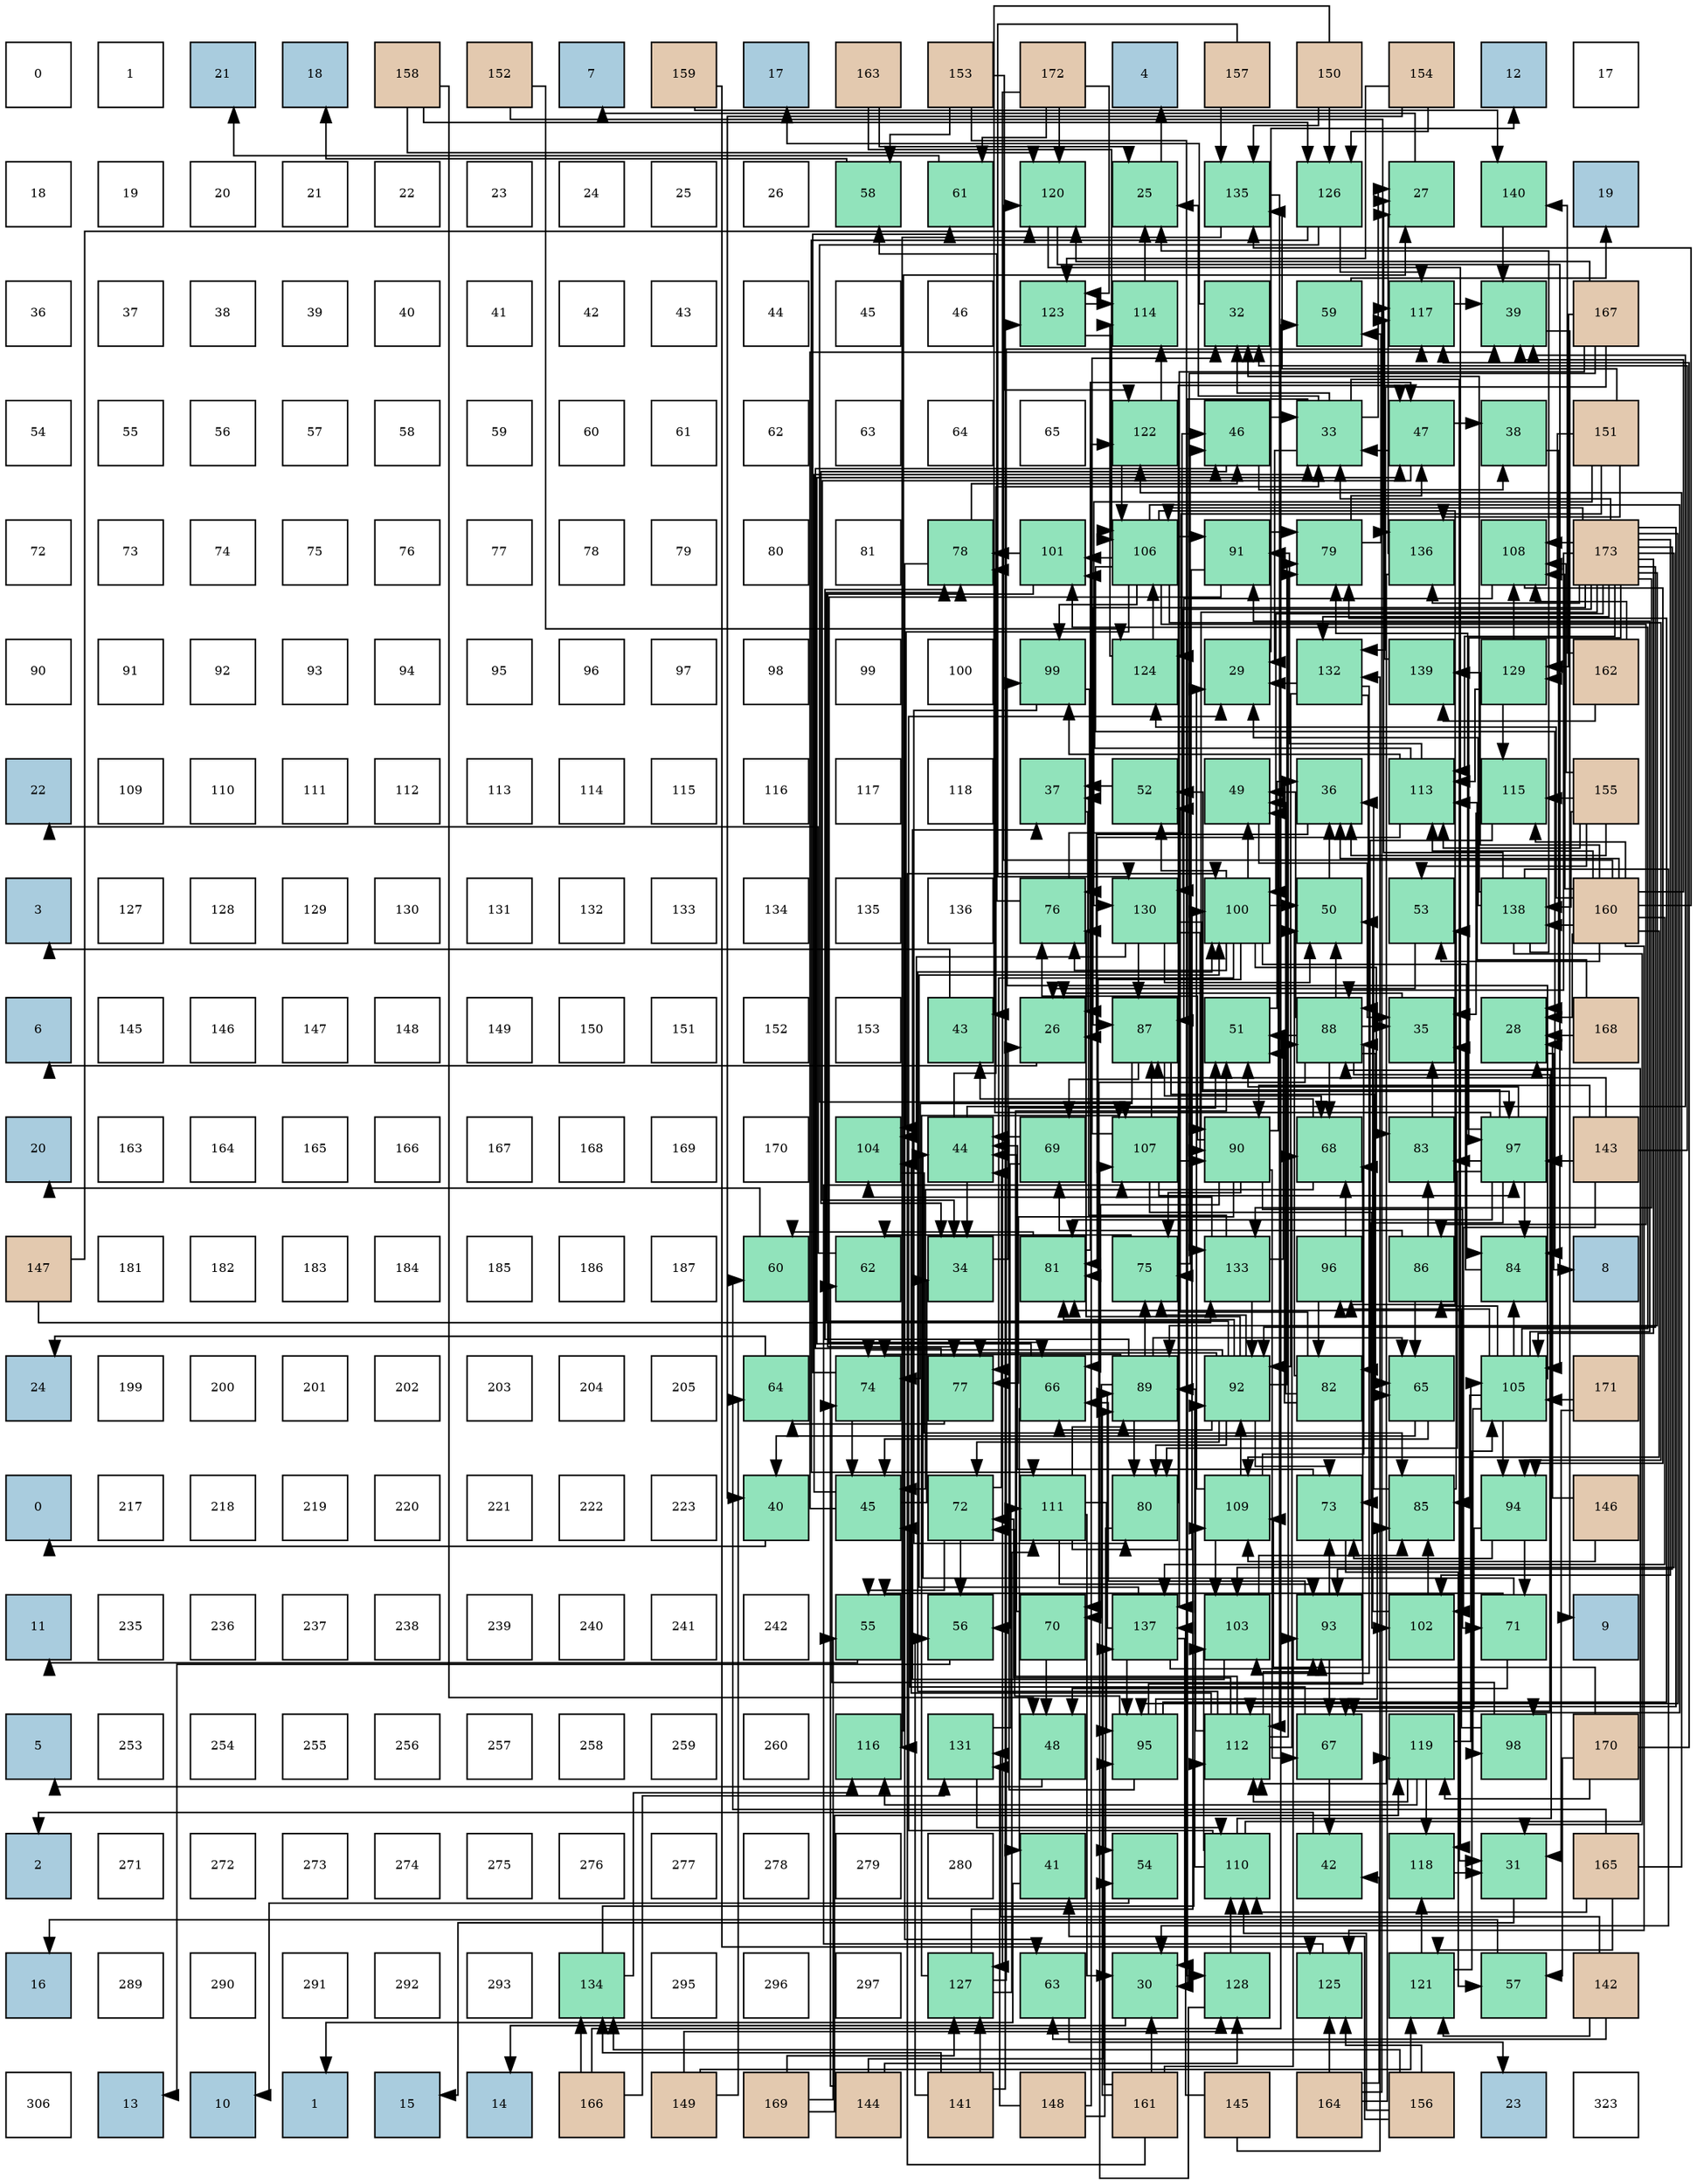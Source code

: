 digraph layout{
 rankdir=TB;
 splines=ortho;
 node [style=filled shape=square fixedsize=true width=0.6];
0[label="0", fontsize=8, fillcolor="#ffffff"];
1[label="1", fontsize=8, fillcolor="#ffffff"];
2[label="21", fontsize=8, fillcolor="#a9ccde"];
3[label="18", fontsize=8, fillcolor="#a9ccde"];
4[label="158", fontsize=8, fillcolor="#e3c9af"];
5[label="152", fontsize=8, fillcolor="#e3c9af"];
6[label="7", fontsize=8, fillcolor="#a9ccde"];
7[label="159", fontsize=8, fillcolor="#e3c9af"];
8[label="17", fontsize=8, fillcolor="#a9ccde"];
9[label="163", fontsize=8, fillcolor="#e3c9af"];
10[label="153", fontsize=8, fillcolor="#e3c9af"];
11[label="172", fontsize=8, fillcolor="#e3c9af"];
12[label="4", fontsize=8, fillcolor="#a9ccde"];
13[label="157", fontsize=8, fillcolor="#e3c9af"];
14[label="150", fontsize=8, fillcolor="#e3c9af"];
15[label="154", fontsize=8, fillcolor="#e3c9af"];
16[label="12", fontsize=8, fillcolor="#a9ccde"];
17[label="17", fontsize=8, fillcolor="#ffffff"];
18[label="18", fontsize=8, fillcolor="#ffffff"];
19[label="19", fontsize=8, fillcolor="#ffffff"];
20[label="20", fontsize=8, fillcolor="#ffffff"];
21[label="21", fontsize=8, fillcolor="#ffffff"];
22[label="22", fontsize=8, fillcolor="#ffffff"];
23[label="23", fontsize=8, fillcolor="#ffffff"];
24[label="24", fontsize=8, fillcolor="#ffffff"];
25[label="25", fontsize=8, fillcolor="#ffffff"];
26[label="26", fontsize=8, fillcolor="#ffffff"];
27[label="58", fontsize=8, fillcolor="#91e3bb"];
28[label="61", fontsize=8, fillcolor="#91e3bb"];
29[label="120", fontsize=8, fillcolor="#91e3bb"];
30[label="25", fontsize=8, fillcolor="#91e3bb"];
31[label="135", fontsize=8, fillcolor="#91e3bb"];
32[label="126", fontsize=8, fillcolor="#91e3bb"];
33[label="27", fontsize=8, fillcolor="#91e3bb"];
34[label="140", fontsize=8, fillcolor="#91e3bb"];
35[label="19", fontsize=8, fillcolor="#a9ccde"];
36[label="36", fontsize=8, fillcolor="#ffffff"];
37[label="37", fontsize=8, fillcolor="#ffffff"];
38[label="38", fontsize=8, fillcolor="#ffffff"];
39[label="39", fontsize=8, fillcolor="#ffffff"];
40[label="40", fontsize=8, fillcolor="#ffffff"];
41[label="41", fontsize=8, fillcolor="#ffffff"];
42[label="42", fontsize=8, fillcolor="#ffffff"];
43[label="43", fontsize=8, fillcolor="#ffffff"];
44[label="44", fontsize=8, fillcolor="#ffffff"];
45[label="45", fontsize=8, fillcolor="#ffffff"];
46[label="46", fontsize=8, fillcolor="#ffffff"];
47[label="123", fontsize=8, fillcolor="#91e3bb"];
48[label="114", fontsize=8, fillcolor="#91e3bb"];
49[label="32", fontsize=8, fillcolor="#91e3bb"];
50[label="59", fontsize=8, fillcolor="#91e3bb"];
51[label="117", fontsize=8, fillcolor="#91e3bb"];
52[label="39", fontsize=8, fillcolor="#91e3bb"];
53[label="167", fontsize=8, fillcolor="#e3c9af"];
54[label="54", fontsize=8, fillcolor="#ffffff"];
55[label="55", fontsize=8, fillcolor="#ffffff"];
56[label="56", fontsize=8, fillcolor="#ffffff"];
57[label="57", fontsize=8, fillcolor="#ffffff"];
58[label="58", fontsize=8, fillcolor="#ffffff"];
59[label="59", fontsize=8, fillcolor="#ffffff"];
60[label="60", fontsize=8, fillcolor="#ffffff"];
61[label="61", fontsize=8, fillcolor="#ffffff"];
62[label="62", fontsize=8, fillcolor="#ffffff"];
63[label="63", fontsize=8, fillcolor="#ffffff"];
64[label="64", fontsize=8, fillcolor="#ffffff"];
65[label="65", fontsize=8, fillcolor="#ffffff"];
66[label="122", fontsize=8, fillcolor="#91e3bb"];
67[label="46", fontsize=8, fillcolor="#91e3bb"];
68[label="33", fontsize=8, fillcolor="#91e3bb"];
69[label="47", fontsize=8, fillcolor="#91e3bb"];
70[label="38", fontsize=8, fillcolor="#91e3bb"];
71[label="151", fontsize=8, fillcolor="#e3c9af"];
72[label="72", fontsize=8, fillcolor="#ffffff"];
73[label="73", fontsize=8, fillcolor="#ffffff"];
74[label="74", fontsize=8, fillcolor="#ffffff"];
75[label="75", fontsize=8, fillcolor="#ffffff"];
76[label="76", fontsize=8, fillcolor="#ffffff"];
77[label="77", fontsize=8, fillcolor="#ffffff"];
78[label="78", fontsize=8, fillcolor="#ffffff"];
79[label="79", fontsize=8, fillcolor="#ffffff"];
80[label="80", fontsize=8, fillcolor="#ffffff"];
81[label="81", fontsize=8, fillcolor="#ffffff"];
82[label="78", fontsize=8, fillcolor="#91e3bb"];
83[label="101", fontsize=8, fillcolor="#91e3bb"];
84[label="106", fontsize=8, fillcolor="#91e3bb"];
85[label="91", fontsize=8, fillcolor="#91e3bb"];
86[label="79", fontsize=8, fillcolor="#91e3bb"];
87[label="136", fontsize=8, fillcolor="#91e3bb"];
88[label="108", fontsize=8, fillcolor="#91e3bb"];
89[label="173", fontsize=8, fillcolor="#e3c9af"];
90[label="90", fontsize=8, fillcolor="#ffffff"];
91[label="91", fontsize=8, fillcolor="#ffffff"];
92[label="92", fontsize=8, fillcolor="#ffffff"];
93[label="93", fontsize=8, fillcolor="#ffffff"];
94[label="94", fontsize=8, fillcolor="#ffffff"];
95[label="95", fontsize=8, fillcolor="#ffffff"];
96[label="96", fontsize=8, fillcolor="#ffffff"];
97[label="97", fontsize=8, fillcolor="#ffffff"];
98[label="98", fontsize=8, fillcolor="#ffffff"];
99[label="99", fontsize=8, fillcolor="#ffffff"];
100[label="100", fontsize=8, fillcolor="#ffffff"];
101[label="99", fontsize=8, fillcolor="#91e3bb"];
102[label="124", fontsize=8, fillcolor="#91e3bb"];
103[label="29", fontsize=8, fillcolor="#91e3bb"];
104[label="132", fontsize=8, fillcolor="#91e3bb"];
105[label="139", fontsize=8, fillcolor="#91e3bb"];
106[label="129", fontsize=8, fillcolor="#91e3bb"];
107[label="162", fontsize=8, fillcolor="#e3c9af"];
108[label="22", fontsize=8, fillcolor="#a9ccde"];
109[label="109", fontsize=8, fillcolor="#ffffff"];
110[label="110", fontsize=8, fillcolor="#ffffff"];
111[label="111", fontsize=8, fillcolor="#ffffff"];
112[label="112", fontsize=8, fillcolor="#ffffff"];
113[label="113", fontsize=8, fillcolor="#ffffff"];
114[label="114", fontsize=8, fillcolor="#ffffff"];
115[label="115", fontsize=8, fillcolor="#ffffff"];
116[label="116", fontsize=8, fillcolor="#ffffff"];
117[label="117", fontsize=8, fillcolor="#ffffff"];
118[label="118", fontsize=8, fillcolor="#ffffff"];
119[label="37", fontsize=8, fillcolor="#91e3bb"];
120[label="52", fontsize=8, fillcolor="#91e3bb"];
121[label="49", fontsize=8, fillcolor="#91e3bb"];
122[label="36", fontsize=8, fillcolor="#91e3bb"];
123[label="113", fontsize=8, fillcolor="#91e3bb"];
124[label="115", fontsize=8, fillcolor="#91e3bb"];
125[label="155", fontsize=8, fillcolor="#e3c9af"];
126[label="3", fontsize=8, fillcolor="#a9ccde"];
127[label="127", fontsize=8, fillcolor="#ffffff"];
128[label="128", fontsize=8, fillcolor="#ffffff"];
129[label="129", fontsize=8, fillcolor="#ffffff"];
130[label="130", fontsize=8, fillcolor="#ffffff"];
131[label="131", fontsize=8, fillcolor="#ffffff"];
132[label="132", fontsize=8, fillcolor="#ffffff"];
133[label="133", fontsize=8, fillcolor="#ffffff"];
134[label="134", fontsize=8, fillcolor="#ffffff"];
135[label="135", fontsize=8, fillcolor="#ffffff"];
136[label="136", fontsize=8, fillcolor="#ffffff"];
137[label="76", fontsize=8, fillcolor="#91e3bb"];
138[label="130", fontsize=8, fillcolor="#91e3bb"];
139[label="100", fontsize=8, fillcolor="#91e3bb"];
140[label="50", fontsize=8, fillcolor="#91e3bb"];
141[label="53", fontsize=8, fillcolor="#91e3bb"];
142[label="138", fontsize=8, fillcolor="#91e3bb"];
143[label="160", fontsize=8, fillcolor="#e3c9af"];
144[label="6", fontsize=8, fillcolor="#a9ccde"];
145[label="145", fontsize=8, fillcolor="#ffffff"];
146[label="146", fontsize=8, fillcolor="#ffffff"];
147[label="147", fontsize=8, fillcolor="#ffffff"];
148[label="148", fontsize=8, fillcolor="#ffffff"];
149[label="149", fontsize=8, fillcolor="#ffffff"];
150[label="150", fontsize=8, fillcolor="#ffffff"];
151[label="151", fontsize=8, fillcolor="#ffffff"];
152[label="152", fontsize=8, fillcolor="#ffffff"];
153[label="153", fontsize=8, fillcolor="#ffffff"];
154[label="43", fontsize=8, fillcolor="#91e3bb"];
155[label="26", fontsize=8, fillcolor="#91e3bb"];
156[label="87", fontsize=8, fillcolor="#91e3bb"];
157[label="51", fontsize=8, fillcolor="#91e3bb"];
158[label="88", fontsize=8, fillcolor="#91e3bb"];
159[label="35", fontsize=8, fillcolor="#91e3bb"];
160[label="28", fontsize=8, fillcolor="#91e3bb"];
161[label="168", fontsize=8, fillcolor="#e3c9af"];
162[label="20", fontsize=8, fillcolor="#a9ccde"];
163[label="163", fontsize=8, fillcolor="#ffffff"];
164[label="164", fontsize=8, fillcolor="#ffffff"];
165[label="165", fontsize=8, fillcolor="#ffffff"];
166[label="166", fontsize=8, fillcolor="#ffffff"];
167[label="167", fontsize=8, fillcolor="#ffffff"];
168[label="168", fontsize=8, fillcolor="#ffffff"];
169[label="169", fontsize=8, fillcolor="#ffffff"];
170[label="170", fontsize=8, fillcolor="#ffffff"];
171[label="104", fontsize=8, fillcolor="#91e3bb"];
172[label="44", fontsize=8, fillcolor="#91e3bb"];
173[label="69", fontsize=8, fillcolor="#91e3bb"];
174[label="107", fontsize=8, fillcolor="#91e3bb"];
175[label="90", fontsize=8, fillcolor="#91e3bb"];
176[label="68", fontsize=8, fillcolor="#91e3bb"];
177[label="83", fontsize=8, fillcolor="#91e3bb"];
178[label="97", fontsize=8, fillcolor="#91e3bb"];
179[label="143", fontsize=8, fillcolor="#e3c9af"];
180[label="147", fontsize=8, fillcolor="#e3c9af"];
181[label="181", fontsize=8, fillcolor="#ffffff"];
182[label="182", fontsize=8, fillcolor="#ffffff"];
183[label="183", fontsize=8, fillcolor="#ffffff"];
184[label="184", fontsize=8, fillcolor="#ffffff"];
185[label="185", fontsize=8, fillcolor="#ffffff"];
186[label="186", fontsize=8, fillcolor="#ffffff"];
187[label="187", fontsize=8, fillcolor="#ffffff"];
188[label="60", fontsize=8, fillcolor="#91e3bb"];
189[label="62", fontsize=8, fillcolor="#91e3bb"];
190[label="34", fontsize=8, fillcolor="#91e3bb"];
191[label="81", fontsize=8, fillcolor="#91e3bb"];
192[label="75", fontsize=8, fillcolor="#91e3bb"];
193[label="133", fontsize=8, fillcolor="#91e3bb"];
194[label="96", fontsize=8, fillcolor="#91e3bb"];
195[label="86", fontsize=8, fillcolor="#91e3bb"];
196[label="84", fontsize=8, fillcolor="#91e3bb"];
197[label="8", fontsize=8, fillcolor="#a9ccde"];
198[label="24", fontsize=8, fillcolor="#a9ccde"];
199[label="199", fontsize=8, fillcolor="#ffffff"];
200[label="200", fontsize=8, fillcolor="#ffffff"];
201[label="201", fontsize=8, fillcolor="#ffffff"];
202[label="202", fontsize=8, fillcolor="#ffffff"];
203[label="203", fontsize=8, fillcolor="#ffffff"];
204[label="204", fontsize=8, fillcolor="#ffffff"];
205[label="205", fontsize=8, fillcolor="#ffffff"];
206[label="64", fontsize=8, fillcolor="#91e3bb"];
207[label="74", fontsize=8, fillcolor="#91e3bb"];
208[label="77", fontsize=8, fillcolor="#91e3bb"];
209[label="66", fontsize=8, fillcolor="#91e3bb"];
210[label="89", fontsize=8, fillcolor="#91e3bb"];
211[label="92", fontsize=8, fillcolor="#91e3bb"];
212[label="82", fontsize=8, fillcolor="#91e3bb"];
213[label="65", fontsize=8, fillcolor="#91e3bb"];
214[label="105", fontsize=8, fillcolor="#91e3bb"];
215[label="171", fontsize=8, fillcolor="#e3c9af"];
216[label="0", fontsize=8, fillcolor="#a9ccde"];
217[label="217", fontsize=8, fillcolor="#ffffff"];
218[label="218", fontsize=8, fillcolor="#ffffff"];
219[label="219", fontsize=8, fillcolor="#ffffff"];
220[label="220", fontsize=8, fillcolor="#ffffff"];
221[label="221", fontsize=8, fillcolor="#ffffff"];
222[label="222", fontsize=8, fillcolor="#ffffff"];
223[label="223", fontsize=8, fillcolor="#ffffff"];
224[label="40", fontsize=8, fillcolor="#91e3bb"];
225[label="45", fontsize=8, fillcolor="#91e3bb"];
226[label="72", fontsize=8, fillcolor="#91e3bb"];
227[label="111", fontsize=8, fillcolor="#91e3bb"];
228[label="80", fontsize=8, fillcolor="#91e3bb"];
229[label="109", fontsize=8, fillcolor="#91e3bb"];
230[label="73", fontsize=8, fillcolor="#91e3bb"];
231[label="85", fontsize=8, fillcolor="#91e3bb"];
232[label="94", fontsize=8, fillcolor="#91e3bb"];
233[label="146", fontsize=8, fillcolor="#e3c9af"];
234[label="11", fontsize=8, fillcolor="#a9ccde"];
235[label="235", fontsize=8, fillcolor="#ffffff"];
236[label="236", fontsize=8, fillcolor="#ffffff"];
237[label="237", fontsize=8, fillcolor="#ffffff"];
238[label="238", fontsize=8, fillcolor="#ffffff"];
239[label="239", fontsize=8, fillcolor="#ffffff"];
240[label="240", fontsize=8, fillcolor="#ffffff"];
241[label="241", fontsize=8, fillcolor="#ffffff"];
242[label="242", fontsize=8, fillcolor="#ffffff"];
243[label="55", fontsize=8, fillcolor="#91e3bb"];
244[label="56", fontsize=8, fillcolor="#91e3bb"];
245[label="70", fontsize=8, fillcolor="#91e3bb"];
246[label="137", fontsize=8, fillcolor="#91e3bb"];
247[label="103", fontsize=8, fillcolor="#91e3bb"];
248[label="93", fontsize=8, fillcolor="#91e3bb"];
249[label="102", fontsize=8, fillcolor="#91e3bb"];
250[label="71", fontsize=8, fillcolor="#91e3bb"];
251[label="9", fontsize=8, fillcolor="#a9ccde"];
252[label="5", fontsize=8, fillcolor="#a9ccde"];
253[label="253", fontsize=8, fillcolor="#ffffff"];
254[label="254", fontsize=8, fillcolor="#ffffff"];
255[label="255", fontsize=8, fillcolor="#ffffff"];
256[label="256", fontsize=8, fillcolor="#ffffff"];
257[label="257", fontsize=8, fillcolor="#ffffff"];
258[label="258", fontsize=8, fillcolor="#ffffff"];
259[label="259", fontsize=8, fillcolor="#ffffff"];
260[label="260", fontsize=8, fillcolor="#ffffff"];
261[label="116", fontsize=8, fillcolor="#91e3bb"];
262[label="131", fontsize=8, fillcolor="#91e3bb"];
263[label="48", fontsize=8, fillcolor="#91e3bb"];
264[label="95", fontsize=8, fillcolor="#91e3bb"];
265[label="112", fontsize=8, fillcolor="#91e3bb"];
266[label="67", fontsize=8, fillcolor="#91e3bb"];
267[label="119", fontsize=8, fillcolor="#91e3bb"];
268[label="98", fontsize=8, fillcolor="#91e3bb"];
269[label="170", fontsize=8, fillcolor="#e3c9af"];
270[label="2", fontsize=8, fillcolor="#a9ccde"];
271[label="271", fontsize=8, fillcolor="#ffffff"];
272[label="272", fontsize=8, fillcolor="#ffffff"];
273[label="273", fontsize=8, fillcolor="#ffffff"];
274[label="274", fontsize=8, fillcolor="#ffffff"];
275[label="275", fontsize=8, fillcolor="#ffffff"];
276[label="276", fontsize=8, fillcolor="#ffffff"];
277[label="277", fontsize=8, fillcolor="#ffffff"];
278[label="278", fontsize=8, fillcolor="#ffffff"];
279[label="279", fontsize=8, fillcolor="#ffffff"];
280[label="280", fontsize=8, fillcolor="#ffffff"];
281[label="41", fontsize=8, fillcolor="#91e3bb"];
282[label="54", fontsize=8, fillcolor="#91e3bb"];
283[label="110", fontsize=8, fillcolor="#91e3bb"];
284[label="42", fontsize=8, fillcolor="#91e3bb"];
285[label="118", fontsize=8, fillcolor="#91e3bb"];
286[label="31", fontsize=8, fillcolor="#91e3bb"];
287[label="165", fontsize=8, fillcolor="#e3c9af"];
288[label="16", fontsize=8, fillcolor="#a9ccde"];
289[label="289", fontsize=8, fillcolor="#ffffff"];
290[label="290", fontsize=8, fillcolor="#ffffff"];
291[label="291", fontsize=8, fillcolor="#ffffff"];
292[label="292", fontsize=8, fillcolor="#ffffff"];
293[label="293", fontsize=8, fillcolor="#ffffff"];
294[label="134", fontsize=8, fillcolor="#91e3bb"];
295[label="295", fontsize=8, fillcolor="#ffffff"];
296[label="296", fontsize=8, fillcolor="#ffffff"];
297[label="297", fontsize=8, fillcolor="#ffffff"];
298[label="127", fontsize=8, fillcolor="#91e3bb"];
299[label="63", fontsize=8, fillcolor="#91e3bb"];
300[label="30", fontsize=8, fillcolor="#91e3bb"];
301[label="128", fontsize=8, fillcolor="#91e3bb"];
302[label="125", fontsize=8, fillcolor="#91e3bb"];
303[label="121", fontsize=8, fillcolor="#91e3bb"];
304[label="57", fontsize=8, fillcolor="#91e3bb"];
305[label="142", fontsize=8, fillcolor="#e3c9af"];
306[label="306", fontsize=8, fillcolor="#ffffff"];
307[label="13", fontsize=8, fillcolor="#a9ccde"];
308[label="10", fontsize=8, fillcolor="#a9ccde"];
309[label="1", fontsize=8, fillcolor="#a9ccde"];
310[label="15", fontsize=8, fillcolor="#a9ccde"];
311[label="14", fontsize=8, fillcolor="#a9ccde"];
312[label="166", fontsize=8, fillcolor="#e3c9af"];
313[label="149", fontsize=8, fillcolor="#e3c9af"];
314[label="169", fontsize=8, fillcolor="#e3c9af"];
315[label="144", fontsize=8, fillcolor="#e3c9af"];
316[label="141", fontsize=8, fillcolor="#e3c9af"];
317[label="148", fontsize=8, fillcolor="#e3c9af"];
318[label="161", fontsize=8, fillcolor="#e3c9af"];
319[label="145", fontsize=8, fillcolor="#e3c9af"];
320[label="164", fontsize=8, fillcolor="#e3c9af"];
321[label="156", fontsize=8, fillcolor="#e3c9af"];
322[label="23", fontsize=8, fillcolor="#a9ccde"];
323[label="323", fontsize=8, fillcolor="#ffffff"];
edge [constraint=false, style=vis];30 -> 12;
155 -> 144;
33 -> 6;
160 -> 197;
103 -> 16;
300 -> 311;
286 -> 310;
49 -> 8;
68 -> 30;
68 -> 33;
68 -> 103;
68 -> 300;
68 -> 286;
68 -> 49;
190 -> 155;
159 -> 155;
122 -> 155;
119 -> 155;
70 -> 160;
52 -> 251;
224 -> 216;
281 -> 309;
284 -> 270;
154 -> 126;
172 -> 68;
172 -> 190;
172 -> 52;
225 -> 68;
225 -> 190;
225 -> 52;
67 -> 68;
67 -> 190;
67 -> 70;
69 -> 68;
69 -> 190;
69 -> 70;
263 -> 252;
121 -> 159;
140 -> 122;
157 -> 122;
120 -> 119;
141 -> 155;
282 -> 308;
243 -> 234;
244 -> 307;
304 -> 288;
27 -> 3;
50 -> 35;
188 -> 162;
28 -> 2;
189 -> 108;
299 -> 322;
206 -> 198;
213 -> 224;
213 -> 225;
209 -> 281;
209 -> 69;
266 -> 284;
266 -> 225;
176 -> 154;
176 -> 225;
173 -> 172;
173 -> 244;
245 -> 172;
245 -> 263;
250 -> 172;
250 -> 263;
250 -> 243;
226 -> 172;
226 -> 243;
226 -> 244;
230 -> 172;
230 -> 304;
207 -> 225;
207 -> 28;
192 -> 67;
192 -> 189;
137 -> 67;
137 -> 27;
208 -> 67;
208 -> 206;
82 -> 67;
82 -> 299;
86 -> 69;
86 -> 50;
228 -> 69;
228 -> 282;
191 -> 69;
191 -> 188;
212 -> 121;
212 -> 140;
212 -> 157;
212 -> 120;
177 -> 159;
196 -> 159;
231 -> 122;
231 -> 141;
195 -> 213;
195 -> 173;
195 -> 177;
156 -> 213;
156 -> 176;
156 -> 173;
156 -> 207;
158 -> 159;
158 -> 121;
158 -> 140;
158 -> 157;
158 -> 213;
158 -> 266;
158 -> 176;
158 -> 245;
210 -> 213;
210 -> 245;
210 -> 207;
210 -> 192;
210 -> 82;
210 -> 228;
175 -> 121;
175 -> 209;
175 -> 266;
175 -> 250;
175 -> 192;
175 -> 137;
175 -> 208;
85 -> 209;
85 -> 192;
85 -> 86;
211 -> 209;
211 -> 226;
211 -> 230;
211 -> 207;
211 -> 192;
211 -> 137;
211 -> 208;
211 -> 82;
211 -> 86;
211 -> 228;
211 -> 191;
248 -> 209;
248 -> 266;
248 -> 230;
232 -> 266;
232 -> 250;
232 -> 230;
264 -> 157;
264 -> 176;
264 -> 226;
264 -> 86;
264 -> 231;
194 -> 176;
194 -> 212;
178 -> 157;
178 -> 120;
178 -> 230;
178 -> 82;
178 -> 86;
178 -> 228;
178 -> 191;
178 -> 177;
178 -> 196;
268 -> 207;
268 -> 191;
101 -> 137;
101 -> 228;
139 -> 121;
139 -> 140;
139 -> 120;
139 -> 137;
139 -> 208;
139 -> 191;
139 -> 177;
139 -> 196;
83 -> 208;
83 -> 82;
249 -> 140;
249 -> 231;
247 -> 119;
247 -> 231;
171 -> 231;
214 -> 196;
214 -> 231;
214 -> 195;
214 -> 85;
214 -> 232;
214 -> 194;
214 -> 268;
214 -> 101;
214 -> 83;
84 -> 196;
84 -> 195;
84 -> 85;
84 -> 232;
84 -> 194;
84 -> 268;
84 -> 101;
84 -> 83;
84 -> 171;
174 -> 49;
174 -> 156;
174 -> 175;
174 -> 178;
174 -> 249;
88 -> 156;
88 -> 232;
229 -> 103;
229 -> 158;
229 -> 211;
229 -> 247;
283 -> 160;
283 -> 103;
283 -> 158;
283 -> 211;
283 -> 247;
227 -> 300;
227 -> 210;
227 -> 248;
227 -> 264;
227 -> 139;
265 -> 157;
265 -> 176;
265 -> 226;
265 -> 86;
265 -> 210;
265 -> 248;
265 -> 139;
265 -> 171;
123 -> 191;
123 -> 85;
123 -> 101;
123 -> 83;
48 -> 30;
124 -> 159;
124 -> 212;
261 -> 33;
51 -> 52;
285 -> 286;
267 -> 214;
267 -> 265;
267 -> 261;
267 -> 285;
29 -> 214;
29 -> 285;
303 -> 214;
303 -> 285;
66 -> 84;
66 -> 48;
47 -> 84;
47 -> 48;
102 -> 84;
102 -> 48;
302 -> 174;
32 -> 174;
32 -> 227;
32 -> 51;
298 -> 174;
298 -> 229;
298 -> 227;
298 -> 51;
301 -> 174;
301 -> 283;
106 -> 88;
106 -> 123;
106 -> 124;
138 -> 140;
138 -> 156;
138 -> 175;
138 -> 178;
138 -> 171;
262 -> 283;
262 -> 227;
104 -> 103;
104 -> 158;
104 -> 211;
104 -> 247;
193 -> 119;
193 -> 158;
193 -> 211;
193 -> 171;
294 -> 265;
294 -> 261;
31 -> 265;
31 -> 261;
87 -> 33;
87 -> 265;
246 -> 300;
246 -> 210;
246 -> 248;
246 -> 264;
246 -> 139;
142 -> 30;
142 -> 33;
142 -> 103;
142 -> 300;
142 -> 286;
142 -> 49;
105 -> 51;
34 -> 52;
316 -> 244;
316 -> 47;
316 -> 298;
316 -> 294;
305 -> 299;
305 -> 303;
305 -> 262;
179 -> 49;
179 -> 156;
179 -> 175;
179 -> 178;
179 -> 249;
315 -> 189;
315 -> 301;
315 -> 246;
319 -> 104;
319 -> 246;
233 -> 160;
233 -> 229;
180 -> 29;
180 -> 193;
317 -> 282;
317 -> 66;
317 -> 262;
313 -> 206;
313 -> 303;
313 -> 301;
14 -> 154;
14 -> 32;
14 -> 31;
71 -> 102;
71 -> 106;
71 -> 138;
71 -> 31;
71 -> 87;
5 -> 102;
5 -> 87;
10 -> 27;
10 -> 66;
10 -> 301;
15 -> 224;
15 -> 47;
15 -> 32;
125 -> 122;
125 -> 141;
125 -> 88;
125 -> 123;
125 -> 124;
125 -> 142;
321 -> 281;
321 -> 283;
321 -> 302;
321 -> 294;
13 -> 138;
13 -> 31;
4 -> 263;
4 -> 29;
4 -> 32;
7 -> 302;
7 -> 34;
143 -> 160;
143 -> 122;
143 -> 52;
143 -> 141;
143 -> 88;
143 -> 229;
143 -> 123;
143 -> 124;
143 -> 29;
143 -> 102;
143 -> 302;
143 -> 31;
143 -> 246;
143 -> 142;
143 -> 105;
318 -> 300;
318 -> 210;
318 -> 248;
318 -> 264;
318 -> 139;
107 -> 88;
107 -> 105;
107 -> 34;
9 -> 30;
9 -> 84;
320 -> 284;
320 -> 51;
320 -> 267;
320 -> 302;
287 -> 188;
287 -> 283;
287 -> 303;
287 -> 66;
312 -> 50;
312 -> 262;
312 -> 294;
53 -> 29;
53 -> 106;
53 -> 104;
53 -> 193;
53 -> 246;
161 -> 160;
161 -> 123;
314 -> 243;
314 -> 267;
314 -> 298;
269 -> 304;
269 -> 229;
269 -> 51;
269 -> 267;
215 -> 286;
215 -> 214;
11 -> 28;
11 -> 29;
11 -> 47;
11 -> 298;
89 -> 68;
89 -> 156;
89 -> 158;
89 -> 210;
89 -> 175;
89 -> 211;
89 -> 248;
89 -> 264;
89 -> 178;
89 -> 139;
89 -> 249;
89 -> 247;
89 -> 214;
89 -> 84;
89 -> 88;
89 -> 265;
89 -> 123;
89 -> 138;
89 -> 104;
89 -> 193;
89 -> 87;
edge [constraint=true, style=invis];
0 -> 18 -> 36 -> 54 -> 72 -> 90 -> 108 -> 126 -> 144 -> 162 -> 180 -> 198 -> 216 -> 234 -> 252 -> 270 -> 288 -> 306;
1 -> 19 -> 37 -> 55 -> 73 -> 91 -> 109 -> 127 -> 145 -> 163 -> 181 -> 199 -> 217 -> 235 -> 253 -> 271 -> 289 -> 307;
2 -> 20 -> 38 -> 56 -> 74 -> 92 -> 110 -> 128 -> 146 -> 164 -> 182 -> 200 -> 218 -> 236 -> 254 -> 272 -> 290 -> 308;
3 -> 21 -> 39 -> 57 -> 75 -> 93 -> 111 -> 129 -> 147 -> 165 -> 183 -> 201 -> 219 -> 237 -> 255 -> 273 -> 291 -> 309;
4 -> 22 -> 40 -> 58 -> 76 -> 94 -> 112 -> 130 -> 148 -> 166 -> 184 -> 202 -> 220 -> 238 -> 256 -> 274 -> 292 -> 310;
5 -> 23 -> 41 -> 59 -> 77 -> 95 -> 113 -> 131 -> 149 -> 167 -> 185 -> 203 -> 221 -> 239 -> 257 -> 275 -> 293 -> 311;
6 -> 24 -> 42 -> 60 -> 78 -> 96 -> 114 -> 132 -> 150 -> 168 -> 186 -> 204 -> 222 -> 240 -> 258 -> 276 -> 294 -> 312;
7 -> 25 -> 43 -> 61 -> 79 -> 97 -> 115 -> 133 -> 151 -> 169 -> 187 -> 205 -> 223 -> 241 -> 259 -> 277 -> 295 -> 313;
8 -> 26 -> 44 -> 62 -> 80 -> 98 -> 116 -> 134 -> 152 -> 170 -> 188 -> 206 -> 224 -> 242 -> 260 -> 278 -> 296 -> 314;
9 -> 27 -> 45 -> 63 -> 81 -> 99 -> 117 -> 135 -> 153 -> 171 -> 189 -> 207 -> 225 -> 243 -> 261 -> 279 -> 297 -> 315;
10 -> 28 -> 46 -> 64 -> 82 -> 100 -> 118 -> 136 -> 154 -> 172 -> 190 -> 208 -> 226 -> 244 -> 262 -> 280 -> 298 -> 316;
11 -> 29 -> 47 -> 65 -> 83 -> 101 -> 119 -> 137 -> 155 -> 173 -> 191 -> 209 -> 227 -> 245 -> 263 -> 281 -> 299 -> 317;
12 -> 30 -> 48 -> 66 -> 84 -> 102 -> 120 -> 138 -> 156 -> 174 -> 192 -> 210 -> 228 -> 246 -> 264 -> 282 -> 300 -> 318;
13 -> 31 -> 49 -> 67 -> 85 -> 103 -> 121 -> 139 -> 157 -> 175 -> 193 -> 211 -> 229 -> 247 -> 265 -> 283 -> 301 -> 319;
14 -> 32 -> 50 -> 68 -> 86 -> 104 -> 122 -> 140 -> 158 -> 176 -> 194 -> 212 -> 230 -> 248 -> 266 -> 284 -> 302 -> 320;
15 -> 33 -> 51 -> 69 -> 87 -> 105 -> 123 -> 141 -> 159 -> 177 -> 195 -> 213 -> 231 -> 249 -> 267 -> 285 -> 303 -> 321;
16 -> 34 -> 52 -> 70 -> 88 -> 106 -> 124 -> 142 -> 160 -> 178 -> 196 -> 214 -> 232 -> 250 -> 268 -> 286 -> 304 -> 322;
17 -> 35 -> 53 -> 71 -> 89 -> 107 -> 125 -> 143 -> 161 -> 179 -> 197 -> 215 -> 233 -> 251 -> 269 -> 287 -> 305 -> 323;
rank = same {0 -> 1 -> 2 -> 3 -> 4 -> 5 -> 6 -> 7 -> 8 -> 9 -> 10 -> 11 -> 12 -> 13 -> 14 -> 15 -> 16 -> 17};
rank = same {18 -> 19 -> 20 -> 21 -> 22 -> 23 -> 24 -> 25 -> 26 -> 27 -> 28 -> 29 -> 30 -> 31 -> 32 -> 33 -> 34 -> 35};
rank = same {36 -> 37 -> 38 -> 39 -> 40 -> 41 -> 42 -> 43 -> 44 -> 45 -> 46 -> 47 -> 48 -> 49 -> 50 -> 51 -> 52 -> 53};
rank = same {54 -> 55 -> 56 -> 57 -> 58 -> 59 -> 60 -> 61 -> 62 -> 63 -> 64 -> 65 -> 66 -> 67 -> 68 -> 69 -> 70 -> 71};
rank = same {72 -> 73 -> 74 -> 75 -> 76 -> 77 -> 78 -> 79 -> 80 -> 81 -> 82 -> 83 -> 84 -> 85 -> 86 -> 87 -> 88 -> 89};
rank = same {90 -> 91 -> 92 -> 93 -> 94 -> 95 -> 96 -> 97 -> 98 -> 99 -> 100 -> 101 -> 102 -> 103 -> 104 -> 105 -> 106 -> 107};
rank = same {108 -> 109 -> 110 -> 111 -> 112 -> 113 -> 114 -> 115 -> 116 -> 117 -> 118 -> 119 -> 120 -> 121 -> 122 -> 123 -> 124 -> 125};
rank = same {126 -> 127 -> 128 -> 129 -> 130 -> 131 -> 132 -> 133 -> 134 -> 135 -> 136 -> 137 -> 138 -> 139 -> 140 -> 141 -> 142 -> 143};
rank = same {144 -> 145 -> 146 -> 147 -> 148 -> 149 -> 150 -> 151 -> 152 -> 153 -> 154 -> 155 -> 156 -> 157 -> 158 -> 159 -> 160 -> 161};
rank = same {162 -> 163 -> 164 -> 165 -> 166 -> 167 -> 168 -> 169 -> 170 -> 171 -> 172 -> 173 -> 174 -> 175 -> 176 -> 177 -> 178 -> 179};
rank = same {180 -> 181 -> 182 -> 183 -> 184 -> 185 -> 186 -> 187 -> 188 -> 189 -> 190 -> 191 -> 192 -> 193 -> 194 -> 195 -> 196 -> 197};
rank = same {198 -> 199 -> 200 -> 201 -> 202 -> 203 -> 204 -> 205 -> 206 -> 207 -> 208 -> 209 -> 210 -> 211 -> 212 -> 213 -> 214 -> 215};
rank = same {216 -> 217 -> 218 -> 219 -> 220 -> 221 -> 222 -> 223 -> 224 -> 225 -> 226 -> 227 -> 228 -> 229 -> 230 -> 231 -> 232 -> 233};
rank = same {234 -> 235 -> 236 -> 237 -> 238 -> 239 -> 240 -> 241 -> 242 -> 243 -> 244 -> 245 -> 246 -> 247 -> 248 -> 249 -> 250 -> 251};
rank = same {252 -> 253 -> 254 -> 255 -> 256 -> 257 -> 258 -> 259 -> 260 -> 261 -> 262 -> 263 -> 264 -> 265 -> 266 -> 267 -> 268 -> 269};
rank = same {270 -> 271 -> 272 -> 273 -> 274 -> 275 -> 276 -> 277 -> 278 -> 279 -> 280 -> 281 -> 282 -> 283 -> 284 -> 285 -> 286 -> 287};
rank = same {288 -> 289 -> 290 -> 291 -> 292 -> 293 -> 294 -> 295 -> 296 -> 297 -> 298 -> 299 -> 300 -> 301 -> 302 -> 303 -> 304 -> 305};
rank = same {306 -> 307 -> 308 -> 309 -> 310 -> 311 -> 312 -> 313 -> 314 -> 315 -> 316 -> 317 -> 318 -> 319 -> 320 -> 321 -> 322 -> 323};
}